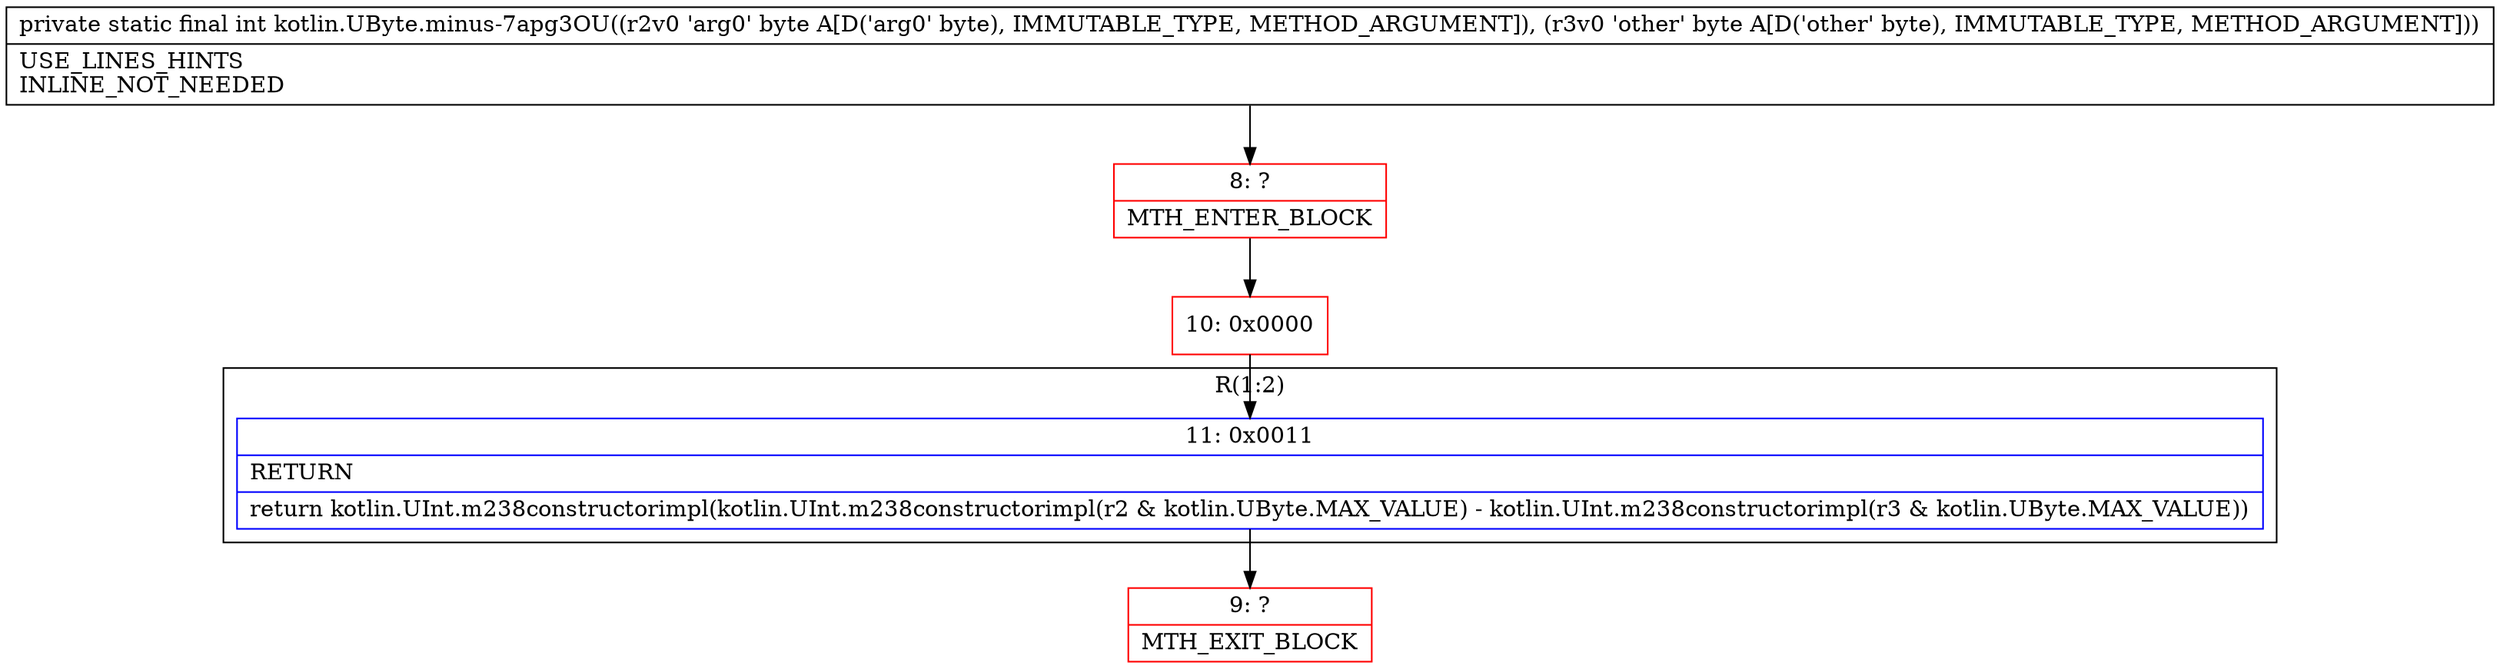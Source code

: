 digraph "CFG forkotlin.UByte.minus\-7apg3OU(BB)I" {
subgraph cluster_Region_111878876 {
label = "R(1:2)";
node [shape=record,color=blue];
Node_11 [shape=record,label="{11\:\ 0x0011|RETURN\l|return kotlin.UInt.m238constructorimpl(kotlin.UInt.m238constructorimpl(r2 & kotlin.UByte.MAX_VALUE) \- kotlin.UInt.m238constructorimpl(r3 & kotlin.UByte.MAX_VALUE))\l}"];
}
Node_8 [shape=record,color=red,label="{8\:\ ?|MTH_ENTER_BLOCK\l}"];
Node_10 [shape=record,color=red,label="{10\:\ 0x0000}"];
Node_9 [shape=record,color=red,label="{9\:\ ?|MTH_EXIT_BLOCK\l}"];
MethodNode[shape=record,label="{private static final int kotlin.UByte.minus\-7apg3OU((r2v0 'arg0' byte A[D('arg0' byte), IMMUTABLE_TYPE, METHOD_ARGUMENT]), (r3v0 'other' byte A[D('other' byte), IMMUTABLE_TYPE, METHOD_ARGUMENT]))  | USE_LINES_HINTS\lINLINE_NOT_NEEDED\l}"];
MethodNode -> Node_8;Node_11 -> Node_9;
Node_8 -> Node_10;
Node_10 -> Node_11;
}

